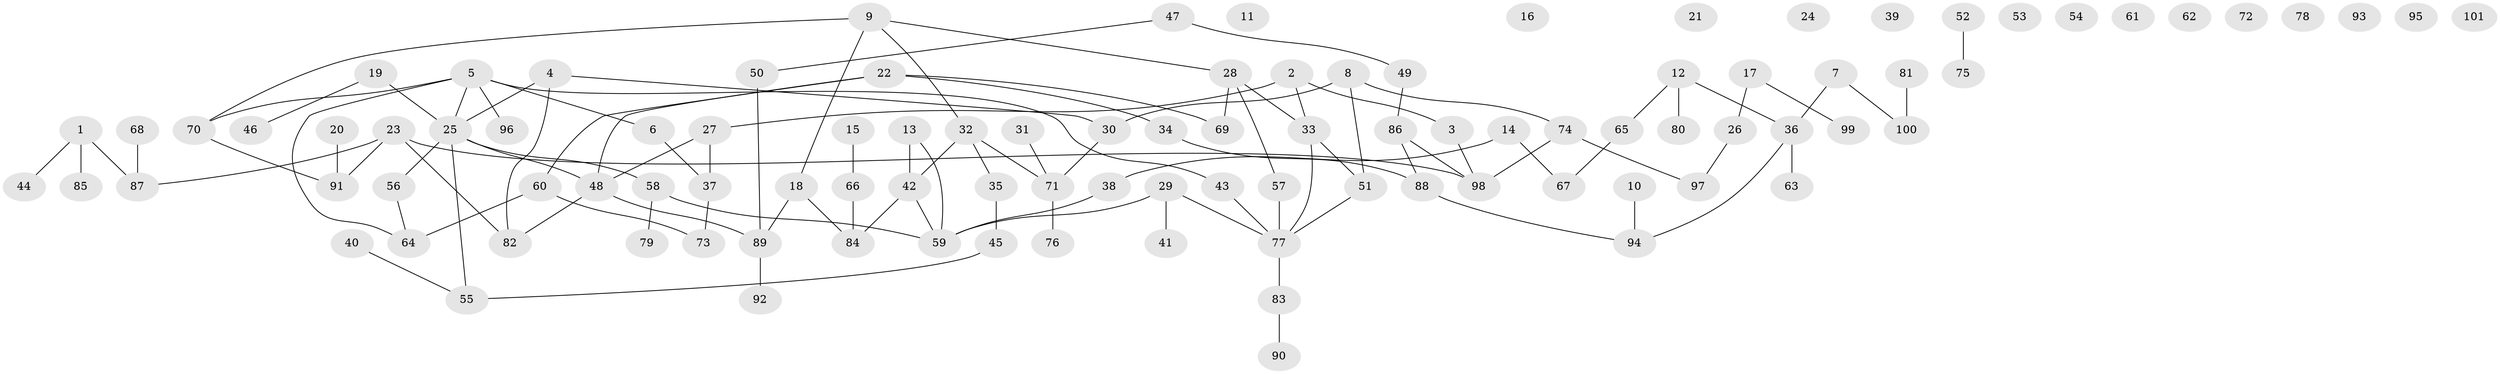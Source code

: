 // coarse degree distribution, {0: 0.5, 1: 0.3333333333333333, 2: 0.06666666666666667, 5: 0.06666666666666667, 8: 0.03333333333333333}
// Generated by graph-tools (version 1.1) at 2025/43/03/04/25 21:43:21]
// undirected, 101 vertices, 109 edges
graph export_dot {
graph [start="1"]
  node [color=gray90,style=filled];
  1;
  2;
  3;
  4;
  5;
  6;
  7;
  8;
  9;
  10;
  11;
  12;
  13;
  14;
  15;
  16;
  17;
  18;
  19;
  20;
  21;
  22;
  23;
  24;
  25;
  26;
  27;
  28;
  29;
  30;
  31;
  32;
  33;
  34;
  35;
  36;
  37;
  38;
  39;
  40;
  41;
  42;
  43;
  44;
  45;
  46;
  47;
  48;
  49;
  50;
  51;
  52;
  53;
  54;
  55;
  56;
  57;
  58;
  59;
  60;
  61;
  62;
  63;
  64;
  65;
  66;
  67;
  68;
  69;
  70;
  71;
  72;
  73;
  74;
  75;
  76;
  77;
  78;
  79;
  80;
  81;
  82;
  83;
  84;
  85;
  86;
  87;
  88;
  89;
  90;
  91;
  92;
  93;
  94;
  95;
  96;
  97;
  98;
  99;
  100;
  101;
  1 -- 44;
  1 -- 85;
  1 -- 87;
  2 -- 3;
  2 -- 27;
  2 -- 33;
  3 -- 98;
  4 -- 25;
  4 -- 30;
  4 -- 82;
  5 -- 6;
  5 -- 25;
  5 -- 43;
  5 -- 64;
  5 -- 70;
  5 -- 96;
  6 -- 37;
  7 -- 36;
  7 -- 100;
  8 -- 30;
  8 -- 51;
  8 -- 74;
  9 -- 18;
  9 -- 28;
  9 -- 32;
  9 -- 70;
  10 -- 94;
  12 -- 36;
  12 -- 65;
  12 -- 80;
  13 -- 42;
  13 -- 59;
  14 -- 38;
  14 -- 67;
  15 -- 66;
  17 -- 26;
  17 -- 99;
  18 -- 84;
  18 -- 89;
  19 -- 25;
  19 -- 46;
  20 -- 91;
  22 -- 34;
  22 -- 48;
  22 -- 60;
  22 -- 69;
  23 -- 82;
  23 -- 87;
  23 -- 91;
  23 -- 98;
  25 -- 48;
  25 -- 55;
  25 -- 56;
  25 -- 58;
  26 -- 97;
  27 -- 37;
  27 -- 48;
  28 -- 33;
  28 -- 57;
  28 -- 69;
  29 -- 41;
  29 -- 59;
  29 -- 77;
  30 -- 71;
  31 -- 71;
  32 -- 35;
  32 -- 42;
  32 -- 71;
  33 -- 51;
  33 -- 77;
  34 -- 88;
  35 -- 45;
  36 -- 63;
  36 -- 94;
  37 -- 73;
  38 -- 59;
  40 -- 55;
  42 -- 59;
  42 -- 84;
  43 -- 77;
  45 -- 55;
  47 -- 49;
  47 -- 50;
  48 -- 82;
  48 -- 89;
  49 -- 86;
  50 -- 89;
  51 -- 77;
  52 -- 75;
  56 -- 64;
  57 -- 77;
  58 -- 59;
  58 -- 79;
  60 -- 64;
  60 -- 73;
  65 -- 67;
  66 -- 84;
  68 -- 87;
  70 -- 91;
  71 -- 76;
  74 -- 97;
  74 -- 98;
  77 -- 83;
  81 -- 100;
  83 -- 90;
  86 -- 88;
  86 -- 98;
  88 -- 94;
  89 -- 92;
}
